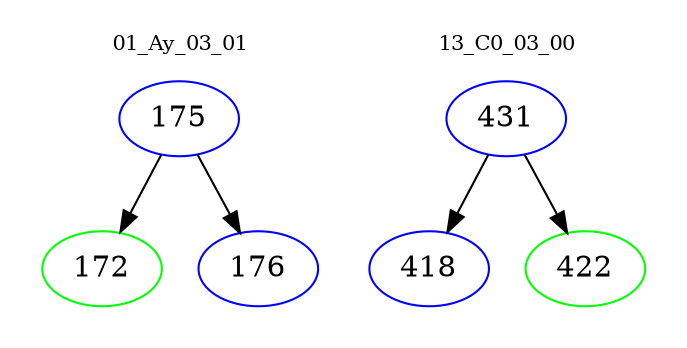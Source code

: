 digraph{
subgraph cluster_0 {
color = white
label = "01_Ay_03_01";
fontsize=10;
T0_175 [label="175", color="blue"]
T0_175 -> T0_172 [color="black"]
T0_172 [label="172", color="green"]
T0_175 -> T0_176 [color="black"]
T0_176 [label="176", color="blue"]
}
subgraph cluster_1 {
color = white
label = "13_C0_03_00";
fontsize=10;
T1_431 [label="431", color="blue"]
T1_431 -> T1_418 [color="black"]
T1_418 [label="418", color="blue"]
T1_431 -> T1_422 [color="black"]
T1_422 [label="422", color="green"]
}
}
